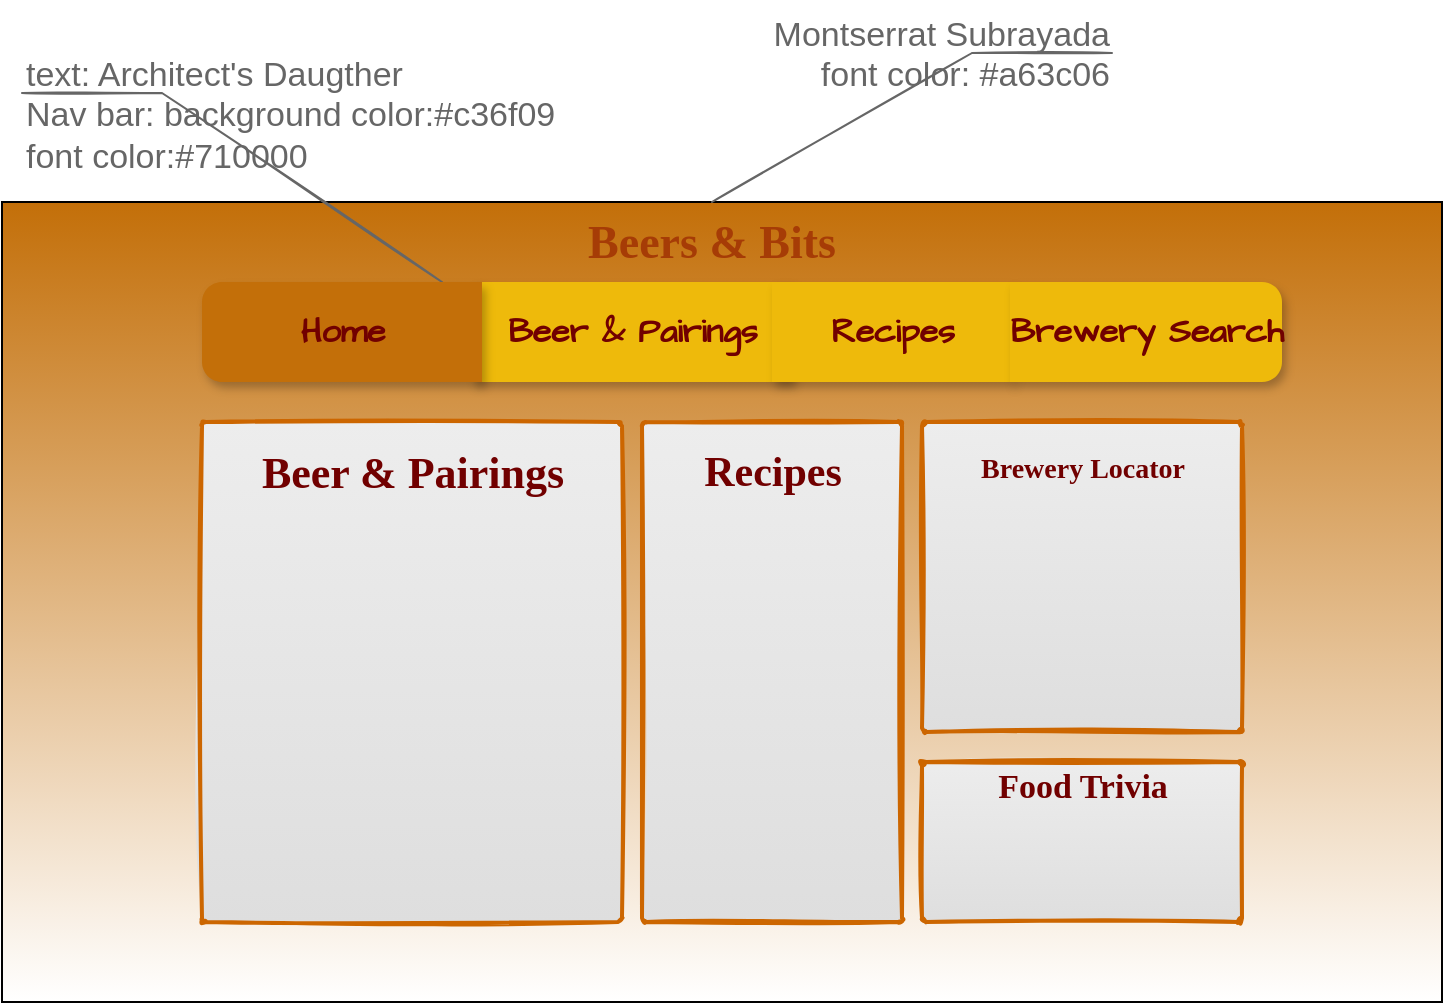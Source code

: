 <mxfile version="13.9.9" type="github"><diagram id="HwsBW4FB0degWpU0_Yhl" name="Page-1"><mxGraphModel dx="846" dy="409" grid="1" gridSize="10" guides="1" tooltips="1" connect="1" arrows="1" fold="1" page="1" pageScale="1" pageWidth="850" pageHeight="1100" math="0" shadow="0"><root><mxCell id="0"/><mxCell id="1" parent="0"/><mxCell id="ldeY-m1lLbSWJ4PrJkTY-1" value="" style="rounded=0;whiteSpace=wrap;html=1;labelBorderColor=#FFFFFF;gradientColor=#ffffff;gradientDirection=south;fillColor=#c36f09;" vertex="1" parent="1"><mxGeometry x="70" y="120" width="720" height="400" as="geometry"/></mxCell><mxCell id="ldeY-m1lLbSWJ4PrJkTY-2" value="&lt;font&gt;Beers &amp;amp; Bits&lt;/font&gt;" style="text;html=1;align=center;verticalAlign=middle;whiteSpace=wrap;rounded=0;fontSize=23;fontStyle=1;fontFamily=Montserrat Subrayada;gradientColor=#ffffff;fontColor=#a63c06;fontSource=https%3A%2F%2Ffonts.googleapis.com%2Fcss%3Ffamily%3DMontserrat%2BSubrayada;gradientDirection=north;glass=0;shadow=0;" vertex="1" parent="1"><mxGeometry x="310" y="120" width="230" height="40" as="geometry"/></mxCell><mxCell id="ldeY-m1lLbSWJ4PrJkTY-8" value="text: Architect's Daugther&lt;br&gt;Nav bar: background color:#c36f09&lt;br&gt;font color:#710000" style="strokeWidth=1;shadow=0;dashed=0;align=center;html=1;shape=mxgraph.mockup.text.callout;linkText=;textSize=17;textColor=#666666;callDir=NW;callStyle=line;fontSize=17;fontColor=#666666;align=left;verticalAlign=top;strokeColor=#666666;rounded=0;sketch=1;fillColor=#c36f09;gradientColor=#ffffff;" vertex="1" parent="1"><mxGeometry x="80" y="40" width="210" height="120" as="geometry"/></mxCell><mxCell id="ldeY-m1lLbSWJ4PrJkTY-9" value="&lt;h1 class=&quot;mat-text--title sticky-header__title gmat-headline-1&quot; style=&quot;box-sizing: inherit ; margin: 0px ; padding: 0px ; border: 0px ; font-weight: 400 ; font-stretch: normal ; line-height: 64px ; font-family: &amp;#34;google sans&amp;#34; , &amp;#34;helvetica neue&amp;#34; , sans-serif ; vertical-align: baseline ; color: rgb(32 , 33 , 36) ; background-color: rgb(255 , 255 , 255)&quot;&gt;&lt;/h1&gt;Montserrat Subrayada&lt;br&gt;font color: #a63c06" style="strokeWidth=1;shadow=0;dashed=0;align=center;html=1;shape=mxgraph.mockup.text.callout;linkText=;textSize=17;textColor=#666666;callDir=NE;callStyle=line;fontSize=17;fontColor=#666666;align=right;verticalAlign=top;strokeColor=#666666;rounded=0;sketch=1;fillColor=#c36f09;gradientColor=#ffffff;" vertex="1" parent="1"><mxGeometry x="425" y="20" width="200" height="100" as="geometry"/></mxCell><mxCell id="ldeY-m1lLbSWJ4PrJkTY-11" value="" style="strokeWidth=1;shadow=0;dashed=0;align=center;html=1;shape=mxgraph.mockup.rrect;rSize=10;rounded=0;sketch=1;fontFamily=Comic Sans MS;fontSize=23;fontColor=#710000;gradientDirection=north;strokeColor=none;fillColor=#eeba0b;" vertex="1" parent="1"><mxGeometry x="170" y="160" width="540" height="50" as="geometry"/></mxCell><mxCell id="ldeY-m1lLbSWJ4PrJkTY-12" value="Beer &amp;amp; Pairings" style="strokeColor=inherit;fillColor=inherit;gradientColor=inherit;strokeWidth=1;shadow=1;dashed=0;align=center;html=1;shape=mxgraph.mockup.rrect;rSize=0;fontSize=17;fontStyle=1;resizeHeight=1;fontColor=#710000;fontFamily=Architects Daughter;fontSource=https%3A%2F%2Ffonts.googleapis.com%2Fcss%3Ffamily%3DArchitects%2BDaughter;" vertex="1" parent="ldeY-m1lLbSWJ4PrJkTY-11"><mxGeometry width="160" height="50" relative="1" as="geometry"><mxPoint x="135" as="offset"/></mxGeometry></mxCell><mxCell id="ldeY-m1lLbSWJ4PrJkTY-13" value="Recipes" style="strokeColor=inherit;fillColor=inherit;gradientColor=inherit;strokeWidth=1;shadow=1;dashed=0;align=center;html=1;shape=mxgraph.mockup.rrect;rSize=0;fontSize=17;fontStyle=1;resizeHeight=1;fontColor=#710000;fontFamily=Architects Daughter;fontSource=https%3A%2F%2Ffonts.googleapis.com%2Fcss%3Ffamily%3DArchitects%2BDaughter;" vertex="1" parent="ldeY-m1lLbSWJ4PrJkTY-11"><mxGeometry width="120" height="50" relative="1" as="geometry"><mxPoint x="285" as="offset"/></mxGeometry></mxCell><mxCell id="ldeY-m1lLbSWJ4PrJkTY-14" value="Brewery Search" style="strokeColor=inherit;fillColor=inherit;gradientColor=inherit;strokeWidth=1;shadow=1;dashed=0;align=center;html=1;shape=mxgraph.mockup.rightButton;rSize=10;fontSize=17;fontStyle=1;resizeHeight=1;fontColor=#710000;fontFamily=Architects Daughter;fontSource=https%3A%2F%2Ffonts.googleapis.com%2Fcss%3Ffamily%3DArchitects%2BDaughter;" vertex="1" parent="ldeY-m1lLbSWJ4PrJkTY-11"><mxGeometry x="1" width="136" height="50" relative="1" as="geometry"><mxPoint x="-136" as="offset"/></mxGeometry></mxCell><mxCell id="ldeY-m1lLbSWJ4PrJkTY-15" value="Home" style="strokeWidth=1;shadow=1;dashed=0;align=center;html=1;shape=mxgraph.mockup.leftButton;rSize=10;fontSize=17;fontStyle=1;resizeHeight=1;fillColor=#C36F09;fontColor=#710000;fontFamily=Architects Daughter;fontSource=https%3A%2F%2Ffonts.googleapis.com%2Fcss%3Ffamily%3DArchitects%2BDaughter;strokeColor=none;" vertex="1" parent="ldeY-m1lLbSWJ4PrJkTY-11"><mxGeometry width="140" height="50" relative="1" as="geometry"/></mxCell><mxCell id="ldeY-m1lLbSWJ4PrJkTY-27" value="" style="html=1;shadow=0;dashed=0;shape=mxgraph.bootstrap.checkbox2;labelPosition=right;verticalLabelPosition=middle;align=left;verticalAlign=middle;gradientColor=#DEDEDE;fillColor=#EDEDED;checked=0;spacing=5;checkedFill=#0085FC;checkedStroke=#ffffff;rounded=0;sketch=1;strokeWidth=2;fontFamily=Comic Sans MS;fontSize=23;fontColor=#710000;strokeColor=#CC6600;" vertex="1" parent="1"><mxGeometry x="530" y="400" width="160" height="80" as="geometry"/></mxCell><mxCell id="ldeY-m1lLbSWJ4PrJkTY-28" value="" style="html=1;shadow=0;dashed=0;shape=mxgraph.bootstrap.checkbox2;labelPosition=right;verticalLabelPosition=middle;align=left;verticalAlign=middle;gradientColor=#DEDEDE;fillColor=#EDEDED;checked=0;spacing=5;checkedFill=#0085FC;checkedStroke=#ffffff;rounded=0;sketch=1;strokeWidth=2;fontFamily=Comic Sans MS;fontSize=23;fontColor=#710000;strokeColor=#CC6600;" vertex="1" parent="1"><mxGeometry x="170" y="230" width="210" height="250" as="geometry"/></mxCell><mxCell id="ldeY-m1lLbSWJ4PrJkTY-30" value="" style="html=1;shadow=0;dashed=0;shape=mxgraph.bootstrap.checkbox2;labelPosition=right;verticalLabelPosition=middle;align=left;verticalAlign=middle;gradientColor=#DEDEDE;fillColor=#EDEDED;checked=0;spacing=5;checkedFill=#0085FC;checkedStroke=#ffffff;rounded=0;sketch=1;strokeWidth=2;fontFamily=Comic Sans MS;fontSize=23;fontColor=#710000;strokeColor=#CC6600;" vertex="1" parent="1"><mxGeometry x="530" y="230" width="160" height="155" as="geometry"/></mxCell><mxCell id="ldeY-m1lLbSWJ4PrJkTY-32" value="" style="html=1;shadow=0;dashed=0;shape=mxgraph.bootstrap.checkbox2;labelPosition=right;verticalLabelPosition=middle;align=left;verticalAlign=middle;gradientColor=#DEDEDE;fillColor=#EDEDED;checked=0;spacing=5;checkedFill=#0085FC;checkedStroke=#ffffff;rounded=0;sketch=1;strokeWidth=2;fontFamily=Comic Sans MS;fontSize=23;fontColor=#710000;whiteSpace=wrap;strokeColor=#CC6600;" vertex="1" parent="1"><mxGeometry x="390" y="230" width="130" height="250" as="geometry"/></mxCell><mxCell id="ldeY-m1lLbSWJ4PrJkTY-35" value="&lt;font face=&quot;Montserrat Subrayada&quot; data-font-src=&quot;https://fonts.googleapis.com/css?family=Montserrat+Subrayada&quot; style=&quot;font-size: 14px&quot;&gt;Brewery Locator&lt;/font&gt;" style="text;strokeColor=none;fillColor=none;html=1;fontSize=24;fontStyle=1;verticalAlign=middle;align=center;rounded=0;shadow=0;sketch=1;fontColor=#710000;" vertex="1" parent="1"><mxGeometry x="560" y="230" width="100" height="40" as="geometry"/></mxCell><mxCell id="ldeY-m1lLbSWJ4PrJkTY-36" value="&lt;font face=&quot;Montserrat Subrayada&quot; data-font-src=&quot;https://fonts.googleapis.com/css?family=Montserrat+Subrayada&quot; style=&quot;font-size: 22px&quot;&gt;Beer &amp;amp; Pairings&lt;/font&gt;" style="text;strokeColor=none;fillColor=none;html=1;fontSize=24;fontStyle=1;verticalAlign=middle;align=center;rounded=0;shadow=0;sketch=1;fontColor=#710000;" vertex="1" parent="1"><mxGeometry x="225" y="235" width="100" height="40" as="geometry"/></mxCell><mxCell id="ldeY-m1lLbSWJ4PrJkTY-37" value="&lt;font face=&quot;Montserrat Subrayada&quot; data-font-src=&quot;https://fonts.googleapis.com/css?family=Montserrat+Subrayada&quot; style=&quot;font-size: 17px;&quot;&gt;Food Trivia&lt;/font&gt;" style="text;strokeColor=none;fillColor=none;html=1;fontSize=17;fontStyle=1;verticalAlign=middle;align=center;rounded=0;shadow=0;sketch=1;fontColor=#710000;" vertex="1" parent="1"><mxGeometry x="560" y="400" width="100" height="25" as="geometry"/></mxCell><mxCell id="ldeY-m1lLbSWJ4PrJkTY-38" value="&lt;font face=&quot;Montserrat Subrayada&quot; data-font-src=&quot;https://fonts.googleapis.com/css?family=Montserrat+Subrayada&quot; style=&quot;font-size: 21px;&quot;&gt;Recipes&lt;/font&gt;" style="text;strokeColor=none;fillColor=none;html=1;fontSize=21;fontStyle=1;verticalAlign=middle;align=center;rounded=0;shadow=0;sketch=1;fontColor=#710000;" vertex="1" parent="1"><mxGeometry x="405" y="235" width="100" height="40" as="geometry"/></mxCell></root></mxGraphModel></diagram></mxfile>